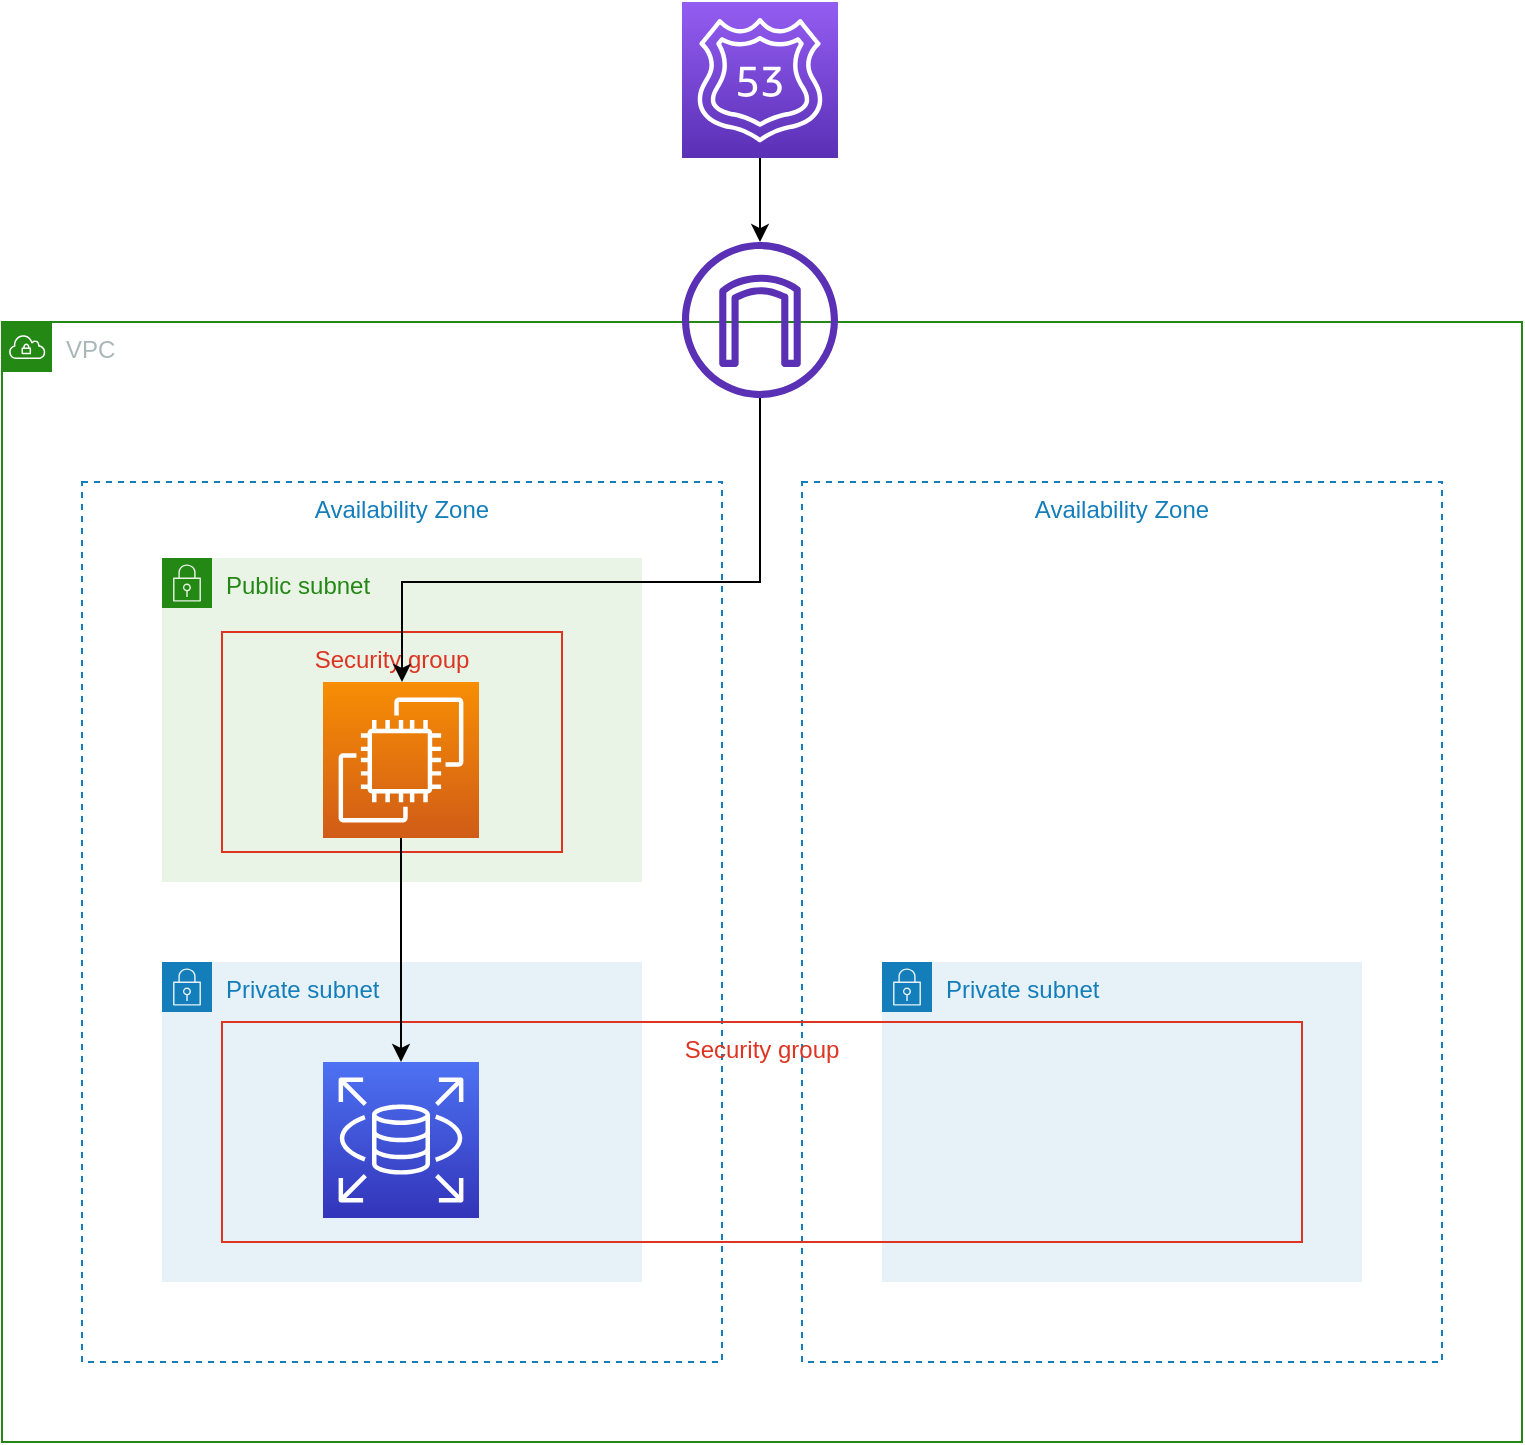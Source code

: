 <mxfile version="13.0.3" type="device"><diagram id="ohSb54kyB-ny0tCbwTK4" name="Page-1"><mxGraphModel dx="946" dy="542" grid="1" gridSize="10" guides="1" tooltips="1" connect="1" arrows="1" fold="1" page="1" pageScale="1" pageWidth="827" pageHeight="1169" math="0" shadow="0"><root><mxCell id="0"/><mxCell id="1" parent="0"/><mxCell id="i6b_JO76VPZmGAXvNe3c-12" style="edgeStyle=orthogonalEdgeStyle;rounded=0;orthogonalLoop=1;jettySize=auto;html=1;" parent="1" edge="1"><mxGeometry relative="1" as="geometry"><mxPoint x="460.059" y="320" as="targetPoint"/></mxGeometry></mxCell><mxCell id="5b0RZn71Rr7IB7neM2ha-117" value="vpc" parent="0"/><mxCell id="3pfrXHSvCrOdL6CerutQ-2" value="VPC" style="points=[[0,0],[0.25,0],[0.5,0],[0.75,0],[1,0],[1,0.25],[1,0.5],[1,0.75],[1,1],[0.75,1],[0.5,1],[0.25,1],[0,1],[0,0.75],[0,0.5],[0,0.25]];outlineConnect=0;gradientColor=none;html=1;whiteSpace=wrap;fontSize=12;fontStyle=0;shape=mxgraph.aws4.group;grIcon=mxgraph.aws4.group_vpc;strokeColor=#248814;fillColor=none;verticalAlign=top;align=left;spacingLeft=30;fontColor=#AAB7B8;dashed=0;" parent="5b0RZn71Rr7IB7neM2ha-117" vertex="1"><mxGeometry x="40" y="320" width="760" height="560" as="geometry"/></mxCell><mxCell id="5b0RZn71Rr7IB7neM2ha-196" value="az" parent="0"/><mxCell id="5b0RZn71Rr7IB7neM2ha-197" value="Availability Zone" style="fillColor=none;strokeColor=#147EBA;dashed=1;verticalAlign=top;fontStyle=0;fontColor=#147EBA;shadow=0;" parent="5b0RZn71Rr7IB7neM2ha-196" vertex="1"><mxGeometry x="440" y="400" width="320" height="440" as="geometry"/></mxCell><mxCell id="5b0RZn71Rr7IB7neM2ha-198" value="Availability Zone" style="fillColor=none;strokeColor=#147EBA;dashed=1;verticalAlign=top;fontStyle=0;fontColor=#147EBA;" parent="5b0RZn71Rr7IB7neM2ha-196" vertex="1"><mxGeometry x="80" y="400" width="320" height="440" as="geometry"/></mxCell><mxCell id="5b0RZn71Rr7IB7neM2ha-199" value="subnet" parent="0"/><mxCell id="5b0RZn71Rr7IB7neM2ha-200" value="Private subnet" style="points=[[0,0],[0.25,0],[0.5,0],[0.75,0],[1,0],[1,0.25],[1,0.5],[1,0.75],[1,1],[0.75,1],[0.5,1],[0.25,1],[0,1],[0,0.75],[0,0.5],[0,0.25]];outlineConnect=0;gradientColor=none;html=1;whiteSpace=wrap;fontSize=12;fontStyle=0;shape=mxgraph.aws4.group;grIcon=mxgraph.aws4.group_security_group;grStroke=0;strokeColor=#147EBA;fillColor=#E6F2F8;verticalAlign=top;align=left;spacingLeft=30;fontColor=#147EBA;dashed=0;" parent="5b0RZn71Rr7IB7neM2ha-199" vertex="1"><mxGeometry x="480" y="640" width="240" height="160" as="geometry"/></mxCell><mxCell id="5b0RZn71Rr7IB7neM2ha-202" value="Private subnet" style="points=[[0,0],[0.25,0],[0.5,0],[0.75,0],[1,0],[1,0.25],[1,0.5],[1,0.75],[1,1],[0.75,1],[0.5,1],[0.25,1],[0,1],[0,0.75],[0,0.5],[0,0.25]];outlineConnect=0;gradientColor=none;html=1;whiteSpace=wrap;fontSize=12;fontStyle=0;shape=mxgraph.aws4.group;grIcon=mxgraph.aws4.group_security_group;grStroke=0;strokeColor=#147EBA;fillColor=#E6F2F8;verticalAlign=top;align=left;spacingLeft=30;fontColor=#147EBA;dashed=0;" parent="5b0RZn71Rr7IB7neM2ha-199" vertex="1"><mxGeometry x="120" y="640" width="240" height="160" as="geometry"/></mxCell><mxCell id="5b0RZn71Rr7IB7neM2ha-204" value="Public subnet" style="points=[[0,0],[0.25,0],[0.5,0],[0.75,0],[1,0],[1,0.25],[1,0.5],[1,0.75],[1,1],[0.75,1],[0.5,1],[0.25,1],[0,1],[0,0.75],[0,0.5],[0,0.25]];outlineConnect=0;gradientColor=none;html=1;whiteSpace=wrap;fontSize=12;fontStyle=0;shape=mxgraph.aws4.group;grIcon=mxgraph.aws4.group_security_group;grStroke=0;strokeColor=#248814;fillColor=#E9F3E6;verticalAlign=top;align=left;spacingLeft=30;fontColor=#248814;dashed=0;" parent="5b0RZn71Rr7IB7neM2ha-199" vertex="1"><mxGeometry x="120" y="438" width="240" height="162" as="geometry"/></mxCell><mxCell id="5b0RZn71Rr7IB7neM2ha-208" value="sg" parent="0"/><mxCell id="5b0RZn71Rr7IB7neM2ha-209" value="Security group" style="fillColor=none;strokeColor=#DD3522;verticalAlign=top;fontStyle=0;fontColor=#DD3522;" parent="5b0RZn71Rr7IB7neM2ha-208" vertex="1"><mxGeometry x="150" y="670" width="540" height="110" as="geometry"/></mxCell><mxCell id="5b0RZn71Rr7IB7neM2ha-211" value="Security group" style="fillColor=none;strokeColor=#DD3522;verticalAlign=top;fontStyle=0;fontColor=#DD3522;" parent="5b0RZn71Rr7IB7neM2ha-208" vertex="1"><mxGeometry x="150" y="475" width="170" height="110" as="geometry"/></mxCell><mxCell id="5b0RZn71Rr7IB7neM2ha-212" value="instance" parent="0"/><mxCell id="5b0RZn71Rr7IB7neM2ha-213" style="edgeStyle=orthogonalEdgeStyle;rounded=0;orthogonalLoop=1;jettySize=auto;html=1;" parent="5b0RZn71Rr7IB7neM2ha-212" source="5b0RZn71Rr7IB7neM2ha-215" target="5b0RZn71Rr7IB7neM2ha-219" edge="1"><mxGeometry relative="1" as="geometry"/></mxCell><mxCell id="5b0RZn71Rr7IB7neM2ha-215" value="" style="outlineConnect=0;fontColor=#232F3E;gradientColor=#F78E04;gradientDirection=north;fillColor=#D05C17;strokeColor=#ffffff;dashed=0;verticalLabelPosition=bottom;verticalAlign=top;align=center;html=1;fontSize=12;fontStyle=0;aspect=fixed;shape=mxgraph.aws4.resourceIcon;resIcon=mxgraph.aws4.ec2;" parent="5b0RZn71Rr7IB7neM2ha-212" vertex="1"><mxGeometry x="200.5" y="500" width="78" height="78" as="geometry"/></mxCell><mxCell id="5b0RZn71Rr7IB7neM2ha-219" value="" style="outlineConnect=0;fontColor=#232F3E;gradientColor=#4D72F3;gradientDirection=north;fillColor=#3334B9;strokeColor=#ffffff;dashed=0;verticalLabelPosition=bottom;verticalAlign=top;align=center;html=1;fontSize=12;fontStyle=0;aspect=fixed;shape=mxgraph.aws4.resourceIcon;resIcon=mxgraph.aws4.rds;" parent="5b0RZn71Rr7IB7neM2ha-212" vertex="1"><mxGeometry x="200.5" y="690" width="78" height="78" as="geometry"/></mxCell><mxCell id="A6JePls7gU7SEwYpogTs-2" style="edgeStyle=orthogonalEdgeStyle;rounded=0;orthogonalLoop=1;jettySize=auto;html=1;" edge="1" parent="5b0RZn71Rr7IB7neM2ha-212" source="5b0RZn71Rr7IB7neM2ha-224" target="5b0RZn71Rr7IB7neM2ha-215"><mxGeometry relative="1" as="geometry"><Array as="points"><mxPoint x="419" y="450"/><mxPoint x="240" y="450"/></Array></mxGeometry></mxCell><mxCell id="5b0RZn71Rr7IB7neM2ha-224" value="" style="outlineConnect=0;fontColor=#232F3E;gradientColor=none;fillColor=#5A30B5;strokeColor=none;dashed=0;verticalLabelPosition=bottom;verticalAlign=top;align=center;html=1;fontSize=12;fontStyle=0;aspect=fixed;pointerEvents=1;shape=mxgraph.aws4.internet_gateway;" parent="5b0RZn71Rr7IB7neM2ha-212" vertex="1"><mxGeometry x="380" y="280" width="78" height="78" as="geometry"/></mxCell><mxCell id="5b0RZn71Rr7IB7neM2ha-229" style="edgeStyle=orthogonalEdgeStyle;rounded=0;orthogonalLoop=1;jettySize=auto;html=1;" parent="5b0RZn71Rr7IB7neM2ha-212" source="5b0RZn71Rr7IB7neM2ha-230" target="5b0RZn71Rr7IB7neM2ha-224" edge="1"><mxGeometry relative="1" as="geometry"><mxPoint x="460" y="212" as="targetPoint"/></mxGeometry></mxCell><mxCell id="5b0RZn71Rr7IB7neM2ha-230" value="" style="outlineConnect=0;fontColor=#232F3E;gradientColor=#945DF2;gradientDirection=north;fillColor=#5A30B5;strokeColor=#ffffff;dashed=0;verticalLabelPosition=bottom;verticalAlign=top;align=center;html=1;fontSize=12;fontStyle=0;aspect=fixed;shape=mxgraph.aws4.resourceIcon;resIcon=mxgraph.aws4.route_53;" parent="5b0RZn71Rr7IB7neM2ha-212" vertex="1"><mxGeometry x="380" y="160" width="78" height="78" as="geometry"/></mxCell></root></mxGraphModel></diagram></mxfile>